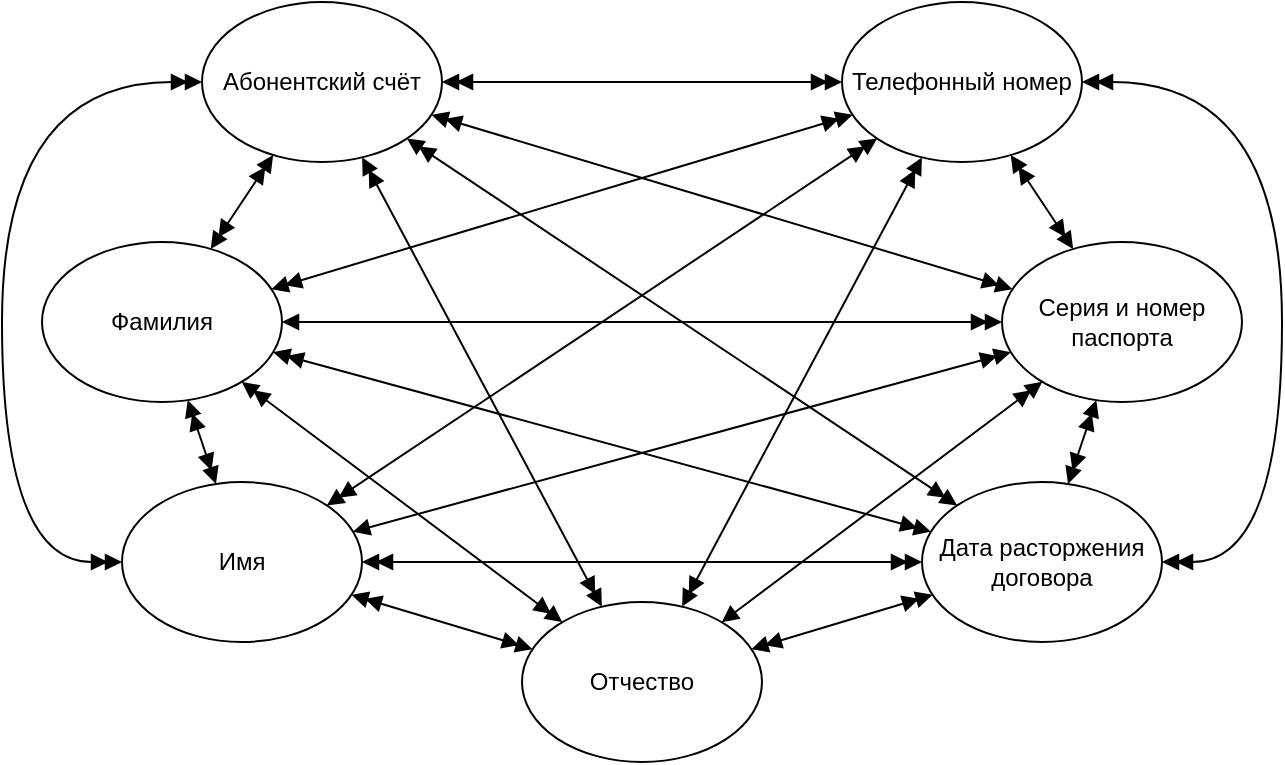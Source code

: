 <mxfile version="16.0.3" type="device"><diagram id="bjiwIFPa3C7VZGjJZWLB" name="Page-1"><mxGraphModel dx="981" dy="513" grid="1" gridSize="10" guides="1" tooltips="1" connect="1" arrows="1" fold="1" page="1" pageScale="1" pageWidth="827" pageHeight="1169" background="none" math="0" shadow="0"><root><mxCell id="0"/><mxCell id="1" parent="0"/><mxCell id="OgdQoFX8DZ056ajtmQ7H-3" value="Серия и номер паспорта" style="ellipse;whiteSpace=wrap;html=1;" parent="1" vertex="1"><mxGeometry x="520" y="240" width="120" height="80" as="geometry"/></mxCell><mxCell id="OgdQoFX8DZ056ajtmQ7H-4" value="Фамилия" style="ellipse;whiteSpace=wrap;html=1;" parent="1" vertex="1"><mxGeometry x="40" y="240" width="120" height="80" as="geometry"/></mxCell><mxCell id="OgdQoFX8DZ056ajtmQ7H-5" value="Имя" style="ellipse;whiteSpace=wrap;html=1;" parent="1" vertex="1"><mxGeometry x="80" y="360" width="120" height="80" as="geometry"/></mxCell><mxCell id="OgdQoFX8DZ056ajtmQ7H-6" value="Отчество" style="ellipse;whiteSpace=wrap;html=1;" parent="1" vertex="1"><mxGeometry x="280" y="420" width="120" height="80" as="geometry"/></mxCell><mxCell id="x7_HmhT0hqNR8S2OMl2R-1" value="Телефонный номер" style="ellipse;whiteSpace=wrap;html=1;" parent="1" vertex="1"><mxGeometry x="440" y="120" width="120" height="80" as="geometry"/></mxCell><mxCell id="x7_HmhT0hqNR8S2OMl2R-2" value="Абонентский счёт" style="ellipse;whiteSpace=wrap;html=1;" parent="1" vertex="1"><mxGeometry x="120" y="120" width="120" height="80" as="geometry"/></mxCell><mxCell id="x7_HmhT0hqNR8S2OMl2R-8" value="" style="endArrow=doubleBlock;html=1;rounded=0;endFill=1;startArrow=doubleBlock;startFill=1;" parent="1" source="x7_HmhT0hqNR8S2OMl2R-1" target="OgdQoFX8DZ056ajtmQ7H-6" edge="1"><mxGeometry width="50" height="50" relative="1" as="geometry"><mxPoint x="730.138" y="400.104" as="sourcePoint"/><mxPoint x="649.862" y="339.896" as="targetPoint"/></mxGeometry></mxCell><mxCell id="PHGTYS1DxmZNfi_zHl8y-2" value="Дата расторжения договора" style="ellipse;whiteSpace=wrap;html=1;" parent="1" vertex="1"><mxGeometry x="480" y="360" width="120" height="80" as="geometry"/></mxCell><mxCell id="PHGTYS1DxmZNfi_zHl8y-14" value="" style="endArrow=doubleBlock;html=1;rounded=0;endFill=1;startArrow=doubleBlock;startFill=1;edgeStyle=orthogonalEdgeStyle;curved=1;" parent="1" source="x7_HmhT0hqNR8S2OMl2R-1" target="PHGTYS1DxmZNfi_zHl8y-2" edge="1"><mxGeometry width="50" height="50" relative="1" as="geometry"><mxPoint x="618.472" y="510.492" as="sourcePoint"/><mxPoint x="521.45" y="549.42" as="targetPoint"/><Array as="points"><mxPoint x="660" y="160"/><mxPoint x="660" y="400"/></Array></mxGeometry></mxCell><mxCell id="PHGTYS1DxmZNfi_zHl8y-15" value="" style="endArrow=doubleBlock;html=1;rounded=0;endFill=1;startArrow=doubleBlock;startFill=1;" parent="1" source="OgdQoFX8DZ056ajtmQ7H-6" target="PHGTYS1DxmZNfi_zHl8y-2" edge="1"><mxGeometry width="50" height="50" relative="1" as="geometry"><mxPoint x="612.941" y="248.349" as="sourcePoint"/><mxPoint x="487.045" y="531.648" as="targetPoint"/></mxGeometry></mxCell><mxCell id="PHGTYS1DxmZNfi_zHl8y-16" value="" style="endArrow=doubleBlock;html=1;rounded=0;endFill=1;startArrow=doubleBlock;startFill=1;" parent="1" source="OgdQoFX8DZ056ajtmQ7H-5" target="PHGTYS1DxmZNfi_zHl8y-2" edge="1"><mxGeometry width="50" height="50" relative="1" as="geometry"><mxPoint x="370" y="570" as="sourcePoint"/><mxPoint x="410" y="570" as="targetPoint"/></mxGeometry></mxCell><mxCell id="PHGTYS1DxmZNfi_zHl8y-17" value="" style="endArrow=doubleBlock;html=1;rounded=0;endFill=1;startArrow=doubleBlock;startFill=1;" parent="1" source="OgdQoFX8DZ056ajtmQ7H-4" target="PHGTYS1DxmZNfi_zHl8y-2" edge="1"><mxGeometry width="50" height="50" relative="1" as="geometry"><mxPoint x="201.497" y="430.527" as="sourcePoint"/><mxPoint x="398.55" y="509.42" as="targetPoint"/></mxGeometry></mxCell><mxCell id="PHGTYS1DxmZNfi_zHl8y-18" value="" style="endArrow=doubleBlock;html=1;rounded=0;endFill=1;startArrow=doubleBlock;startFill=1;" parent="1" source="x7_HmhT0hqNR8S2OMl2R-2" target="PHGTYS1DxmZNfi_zHl8y-2" edge="1"><mxGeometry width="50" height="50" relative="1" as="geometry"><mxPoint x="211.497" y="440.527" as="sourcePoint"/><mxPoint x="408.55" y="519.42" as="targetPoint"/></mxGeometry></mxCell><mxCell id="PHGTYS1DxmZNfi_zHl8y-19" value="" style="endArrow=doubleBlock;html=1;rounded=0;endFill=1;startArrow=doubleBlock;startFill=1;" parent="1" source="x7_HmhT0hqNR8S2OMl2R-2" target="OgdQoFX8DZ056ajtmQ7H-3" edge="1"><mxGeometry width="50" height="50" relative="1" as="geometry"><mxPoint x="330" y="530" as="sourcePoint"/><mxPoint x="370" y="530" as="targetPoint"/></mxGeometry></mxCell><mxCell id="PHGTYS1DxmZNfi_zHl8y-20" value="" style="endArrow=doubleBlock;html=1;rounded=0;endFill=1;startArrow=doubleBlock;startFill=1;" parent="1" source="OgdQoFX8DZ056ajtmQ7H-3" target="x7_HmhT0hqNR8S2OMl2R-1" edge="1"><mxGeometry width="50" height="50" relative="1" as="geometry"><mxPoint x="340" y="540" as="sourcePoint"/><mxPoint x="380" y="540" as="targetPoint"/></mxGeometry></mxCell><mxCell id="PHGTYS1DxmZNfi_zHl8y-22" value="" style="endArrow=block;html=1;rounded=0;endFill=1;startArrow=doubleBlock;startFill=1;" parent="1" source="OgdQoFX8DZ056ajtmQ7H-3" target="OgdQoFX8DZ056ajtmQ7H-6" edge="1"><mxGeometry width="50" height="50" relative="1" as="geometry"><mxPoint x="576.984" y="329.047" as="sourcePoint"/><mxPoint x="563.016" y="370.953" as="targetPoint"/></mxGeometry></mxCell><mxCell id="PHGTYS1DxmZNfi_zHl8y-23" value="" style="endArrow=block;html=1;rounded=0;endFill=1;startArrow=doubleBlock;startFill=1;" parent="1" source="OgdQoFX8DZ056ajtmQ7H-3" target="OgdQoFX8DZ056ajtmQ7H-5" edge="1"><mxGeometry width="50" height="50" relative="1" as="geometry"><mxPoint x="586.984" y="339.047" as="sourcePoint"/><mxPoint x="573.016" y="380.953" as="targetPoint"/></mxGeometry></mxCell><mxCell id="PHGTYS1DxmZNfi_zHl8y-24" value="" style="endArrow=block;html=1;rounded=0;endFill=1;startArrow=doubleBlock;startFill=1;" parent="1" source="OgdQoFX8DZ056ajtmQ7H-3" target="OgdQoFX8DZ056ajtmQ7H-4" edge="1"><mxGeometry width="50" height="50" relative="1" as="geometry"><mxPoint x="534.455" y="305.126" as="sourcePoint"/><mxPoint x="205.533" y="394.855" as="targetPoint"/></mxGeometry></mxCell><mxCell id="PHGTYS1DxmZNfi_zHl8y-26" value="" style="endArrow=doubleBlock;html=1;rounded=0;endFill=1;startArrow=doubleBlock;startFill=1;" parent="1" source="x7_HmhT0hqNR8S2OMl2R-2" target="x7_HmhT0hqNR8S2OMl2R-1" edge="1"><mxGeometry width="50" height="50" relative="1" as="geometry"><mxPoint x="576.984" y="250.953" as="sourcePoint"/><mxPoint x="563.016" y="209.047" as="targetPoint"/></mxGeometry></mxCell><mxCell id="PHGTYS1DxmZNfi_zHl8y-27" value="" style="endArrow=doubleBlock;html=1;rounded=0;endFill=1;startArrow=doubleBlock;startFill=1;" parent="1" source="OgdQoFX8DZ056ajtmQ7H-4" target="x7_HmhT0hqNR8S2OMl2R-1" edge="1"><mxGeometry width="50" height="50" relative="1" as="geometry"><mxPoint x="210" y="170" as="sourcePoint"/><mxPoint x="490" y="170" as="targetPoint"/></mxGeometry></mxCell><mxCell id="PHGTYS1DxmZNfi_zHl8y-28" value="" style="endArrow=doubleBlock;html=1;rounded=0;endFill=1;startArrow=doubleBlock;startFill=1;" parent="1" source="OgdQoFX8DZ056ajtmQ7H-5" target="x7_HmhT0hqNR8S2OMl2R-1" edge="1"><mxGeometry width="50" height="50" relative="1" as="geometry"><mxPoint x="165.545" y="274.874" as="sourcePoint"/><mxPoint x="494.467" y="185.145" as="targetPoint"/></mxGeometry></mxCell><mxCell id="PHGTYS1DxmZNfi_zHl8y-35" value="" style="endArrow=doubleBlock;html=1;rounded=0;endFill=1;startArrow=doubleBlock;startFill=1;edgeStyle=orthogonalEdgeStyle;curved=1;" parent="1" source="x7_HmhT0hqNR8S2OMl2R-2" target="OgdQoFX8DZ056ajtmQ7H-5" edge="1"><mxGeometry width="50" height="50" relative="1" as="geometry"><mxPoint x="650" y="322.111" as="sourcePoint"/><mxPoint x="500" y="540" as="targetPoint"/><Array as="points"><mxPoint x="20" y="160"/><mxPoint x="20" y="400"/></Array></mxGeometry></mxCell><mxCell id="PHGTYS1DxmZNfi_zHl8y-36" value="" style="endArrow=doubleBlock;html=1;rounded=0;endFill=1;startArrow=doubleBlock;startFill=1;" parent="1" source="OgdQoFX8DZ056ajtmQ7H-4" target="OgdQoFX8DZ056ajtmQ7H-6" edge="1"><mxGeometry width="50" height="50" relative="1" as="geometry"><mxPoint x="660" y="332.111" as="sourcePoint"/><mxPoint x="510" y="550" as="targetPoint"/></mxGeometry></mxCell><mxCell id="PHGTYS1DxmZNfi_zHl8y-37" value="" style="endArrow=doubleBlock;html=1;rounded=0;endFill=1;startArrow=doubleBlock;startFill=1;" parent="1" source="OgdQoFX8DZ056ajtmQ7H-5" target="OgdQoFX8DZ056ajtmQ7H-6" edge="1"><mxGeometry width="50" height="50" relative="1" as="geometry"><mxPoint x="177.619" y="205.51" as="sourcePoint"/><mxPoint x="402.381" y="494.49" as="targetPoint"/></mxGeometry></mxCell><mxCell id="PHGTYS1DxmZNfi_zHl8y-38" value="" style="endArrow=doubleBlock;html=1;rounded=0;endFill=1;startArrow=doubleBlock;startFill=1;" parent="1" source="x7_HmhT0hqNR8S2OMl2R-2" target="OgdQoFX8DZ056ajtmQ7H-6" edge="1"><mxGeometry width="50" height="50" relative="1" as="geometry"><mxPoint x="183.282" y="443.282" as="sourcePoint"/><mxPoint x="236.718" y="496.718" as="targetPoint"/></mxGeometry></mxCell><mxCell id="PHGTYS1DxmZNfi_zHl8y-39" value="" style="endArrow=doubleBlock;html=1;rounded=0;endFill=1;startArrow=doubleBlock;startFill=1;" parent="1" source="OgdQoFX8DZ056ajtmQ7H-4" target="OgdQoFX8DZ056ajtmQ7H-5" edge="1"><mxGeometry width="50" height="50" relative="1" as="geometry"><mxPoint x="193.282" y="453.282" as="sourcePoint"/><mxPoint x="246.718" y="506.718" as="targetPoint"/></mxGeometry></mxCell><mxCell id="PHGTYS1DxmZNfi_zHl8y-40" value="" style="endArrow=doubleBlock;html=1;rounded=0;endFill=1;startArrow=doubleBlock;startFill=1;" parent="1" source="x7_HmhT0hqNR8S2OMl2R-2" target="OgdQoFX8DZ056ajtmQ7H-4" edge="1"><mxGeometry width="50" height="50" relative="1" as="geometry"><mxPoint x="123.016" y="329.047" as="sourcePoint"/><mxPoint x="136.984" y="370.953" as="targetPoint"/></mxGeometry></mxCell><mxCell id="Nzo8XdA-45rD-9Hm_rey-2" value="" style="endArrow=doubleBlock;html=1;rounded=0;endFill=1;startArrow=doubleBlock;startFill=1;" edge="1" parent="1" source="OgdQoFX8DZ056ajtmQ7H-3" target="PHGTYS1DxmZNfi_zHl8y-2"><mxGeometry width="50" height="50" relative="1" as="geometry"><mxPoint x="565.8" y="253.398" as="sourcePoint"/><mxPoint x="534.486" y="206.518" as="targetPoint"/></mxGeometry></mxCell></root></mxGraphModel></diagram></mxfile>